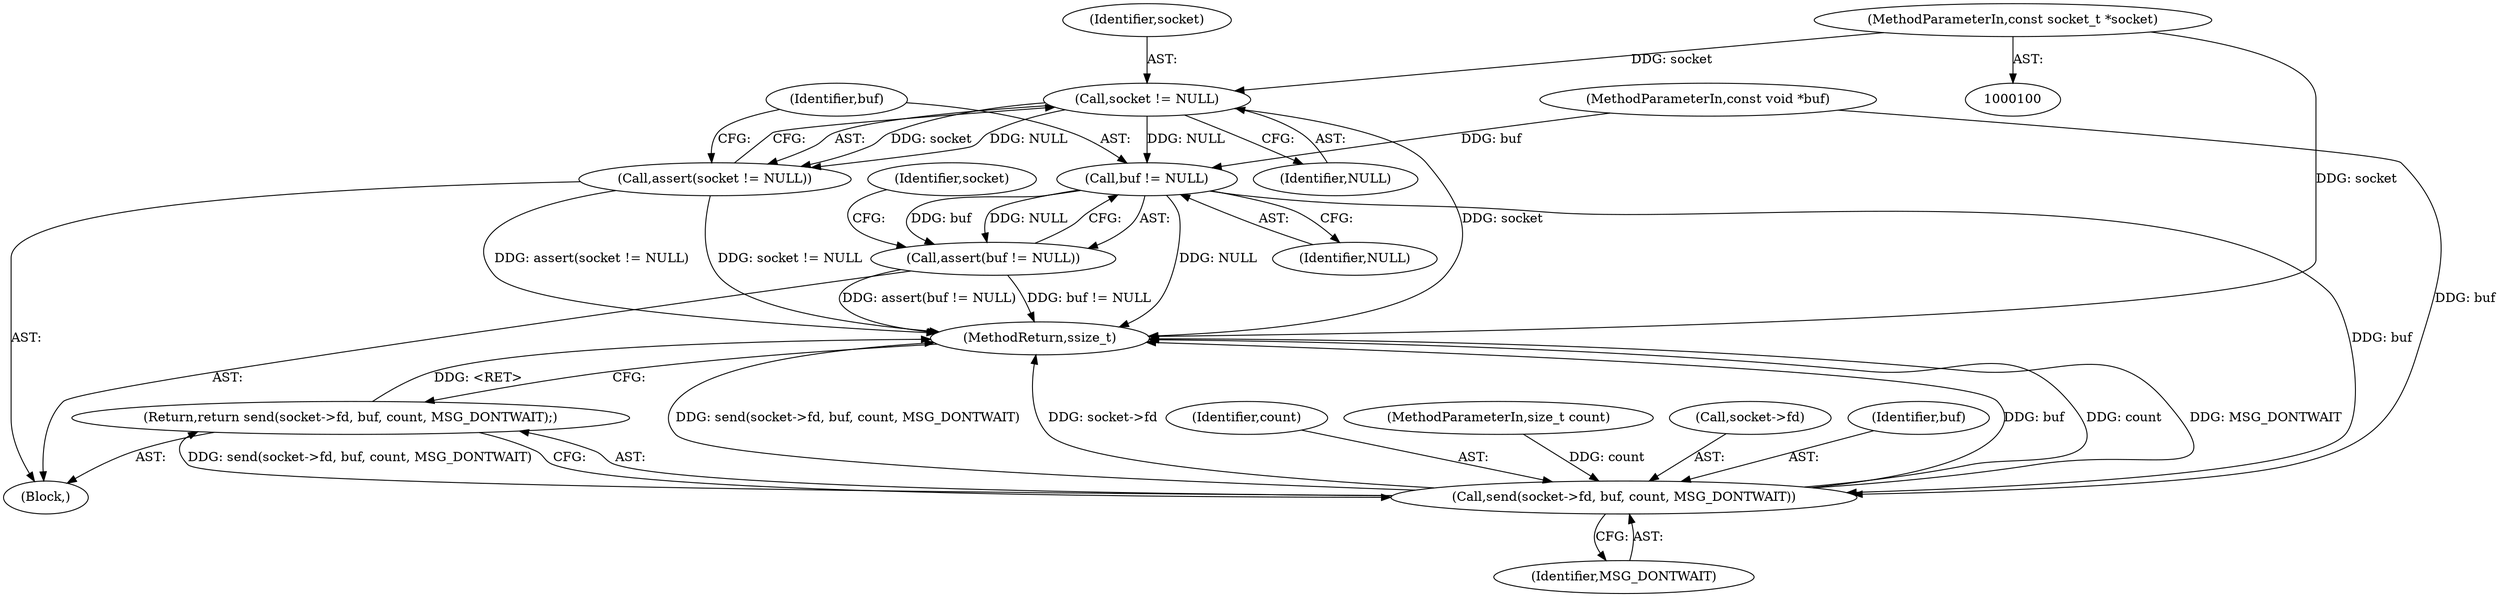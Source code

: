 digraph "0_Android_472271b153c5dc53c28beac55480a8d8434b2d5c_64@API" {
"1000106" [label="(Call,socket != NULL)"];
"1000101" [label="(MethodParameterIn,const socket_t *socket)"];
"1000105" [label="(Call,assert(socket != NULL))"];
"1000110" [label="(Call,buf != NULL)"];
"1000109" [label="(Call,assert(buf != NULL))"];
"1000114" [label="(Call,send(socket->fd, buf, count, MSG_DONTWAIT))"];
"1000113" [label="(Return,return send(socket->fd, buf, count, MSG_DONTWAIT);)"];
"1000101" [label="(MethodParameterIn,const socket_t *socket)"];
"1000119" [label="(Identifier,count)"];
"1000105" [label="(Call,assert(socket != NULL))"];
"1000110" [label="(Call,buf != NULL)"];
"1000103" [label="(MethodParameterIn,size_t count)"];
"1000108" [label="(Identifier,NULL)"];
"1000115" [label="(Call,socket->fd)"];
"1000118" [label="(Identifier,buf)"];
"1000113" [label="(Return,return send(socket->fd, buf, count, MSG_DONTWAIT);)"];
"1000111" [label="(Identifier,buf)"];
"1000106" [label="(Call,socket != NULL)"];
"1000112" [label="(Identifier,NULL)"];
"1000107" [label="(Identifier,socket)"];
"1000104" [label="(Block,)"];
"1000102" [label="(MethodParameterIn,const void *buf)"];
"1000116" [label="(Identifier,socket)"];
"1000120" [label="(Identifier,MSG_DONTWAIT)"];
"1000114" [label="(Call,send(socket->fd, buf, count, MSG_DONTWAIT))"];
"1000121" [label="(MethodReturn,ssize_t)"];
"1000109" [label="(Call,assert(buf != NULL))"];
"1000106" -> "1000105"  [label="AST: "];
"1000106" -> "1000108"  [label="CFG: "];
"1000107" -> "1000106"  [label="AST: "];
"1000108" -> "1000106"  [label="AST: "];
"1000105" -> "1000106"  [label="CFG: "];
"1000106" -> "1000121"  [label="DDG: socket"];
"1000106" -> "1000105"  [label="DDG: socket"];
"1000106" -> "1000105"  [label="DDG: NULL"];
"1000101" -> "1000106"  [label="DDG: socket"];
"1000106" -> "1000110"  [label="DDG: NULL"];
"1000101" -> "1000100"  [label="AST: "];
"1000101" -> "1000121"  [label="DDG: socket"];
"1000105" -> "1000104"  [label="AST: "];
"1000111" -> "1000105"  [label="CFG: "];
"1000105" -> "1000121"  [label="DDG: assert(socket != NULL)"];
"1000105" -> "1000121"  [label="DDG: socket != NULL"];
"1000110" -> "1000109"  [label="AST: "];
"1000110" -> "1000112"  [label="CFG: "];
"1000111" -> "1000110"  [label="AST: "];
"1000112" -> "1000110"  [label="AST: "];
"1000109" -> "1000110"  [label="CFG: "];
"1000110" -> "1000121"  [label="DDG: NULL"];
"1000110" -> "1000109"  [label="DDG: buf"];
"1000110" -> "1000109"  [label="DDG: NULL"];
"1000102" -> "1000110"  [label="DDG: buf"];
"1000110" -> "1000114"  [label="DDG: buf"];
"1000109" -> "1000104"  [label="AST: "];
"1000116" -> "1000109"  [label="CFG: "];
"1000109" -> "1000121"  [label="DDG: buf != NULL"];
"1000109" -> "1000121"  [label="DDG: assert(buf != NULL)"];
"1000114" -> "1000113"  [label="AST: "];
"1000114" -> "1000120"  [label="CFG: "];
"1000115" -> "1000114"  [label="AST: "];
"1000118" -> "1000114"  [label="AST: "];
"1000119" -> "1000114"  [label="AST: "];
"1000120" -> "1000114"  [label="AST: "];
"1000113" -> "1000114"  [label="CFG: "];
"1000114" -> "1000121"  [label="DDG: send(socket->fd, buf, count, MSG_DONTWAIT)"];
"1000114" -> "1000121"  [label="DDG: socket->fd"];
"1000114" -> "1000121"  [label="DDG: buf"];
"1000114" -> "1000121"  [label="DDG: count"];
"1000114" -> "1000121"  [label="DDG: MSG_DONTWAIT"];
"1000114" -> "1000113"  [label="DDG: send(socket->fd, buf, count, MSG_DONTWAIT)"];
"1000102" -> "1000114"  [label="DDG: buf"];
"1000103" -> "1000114"  [label="DDG: count"];
"1000113" -> "1000104"  [label="AST: "];
"1000121" -> "1000113"  [label="CFG: "];
"1000113" -> "1000121"  [label="DDG: <RET>"];
}
